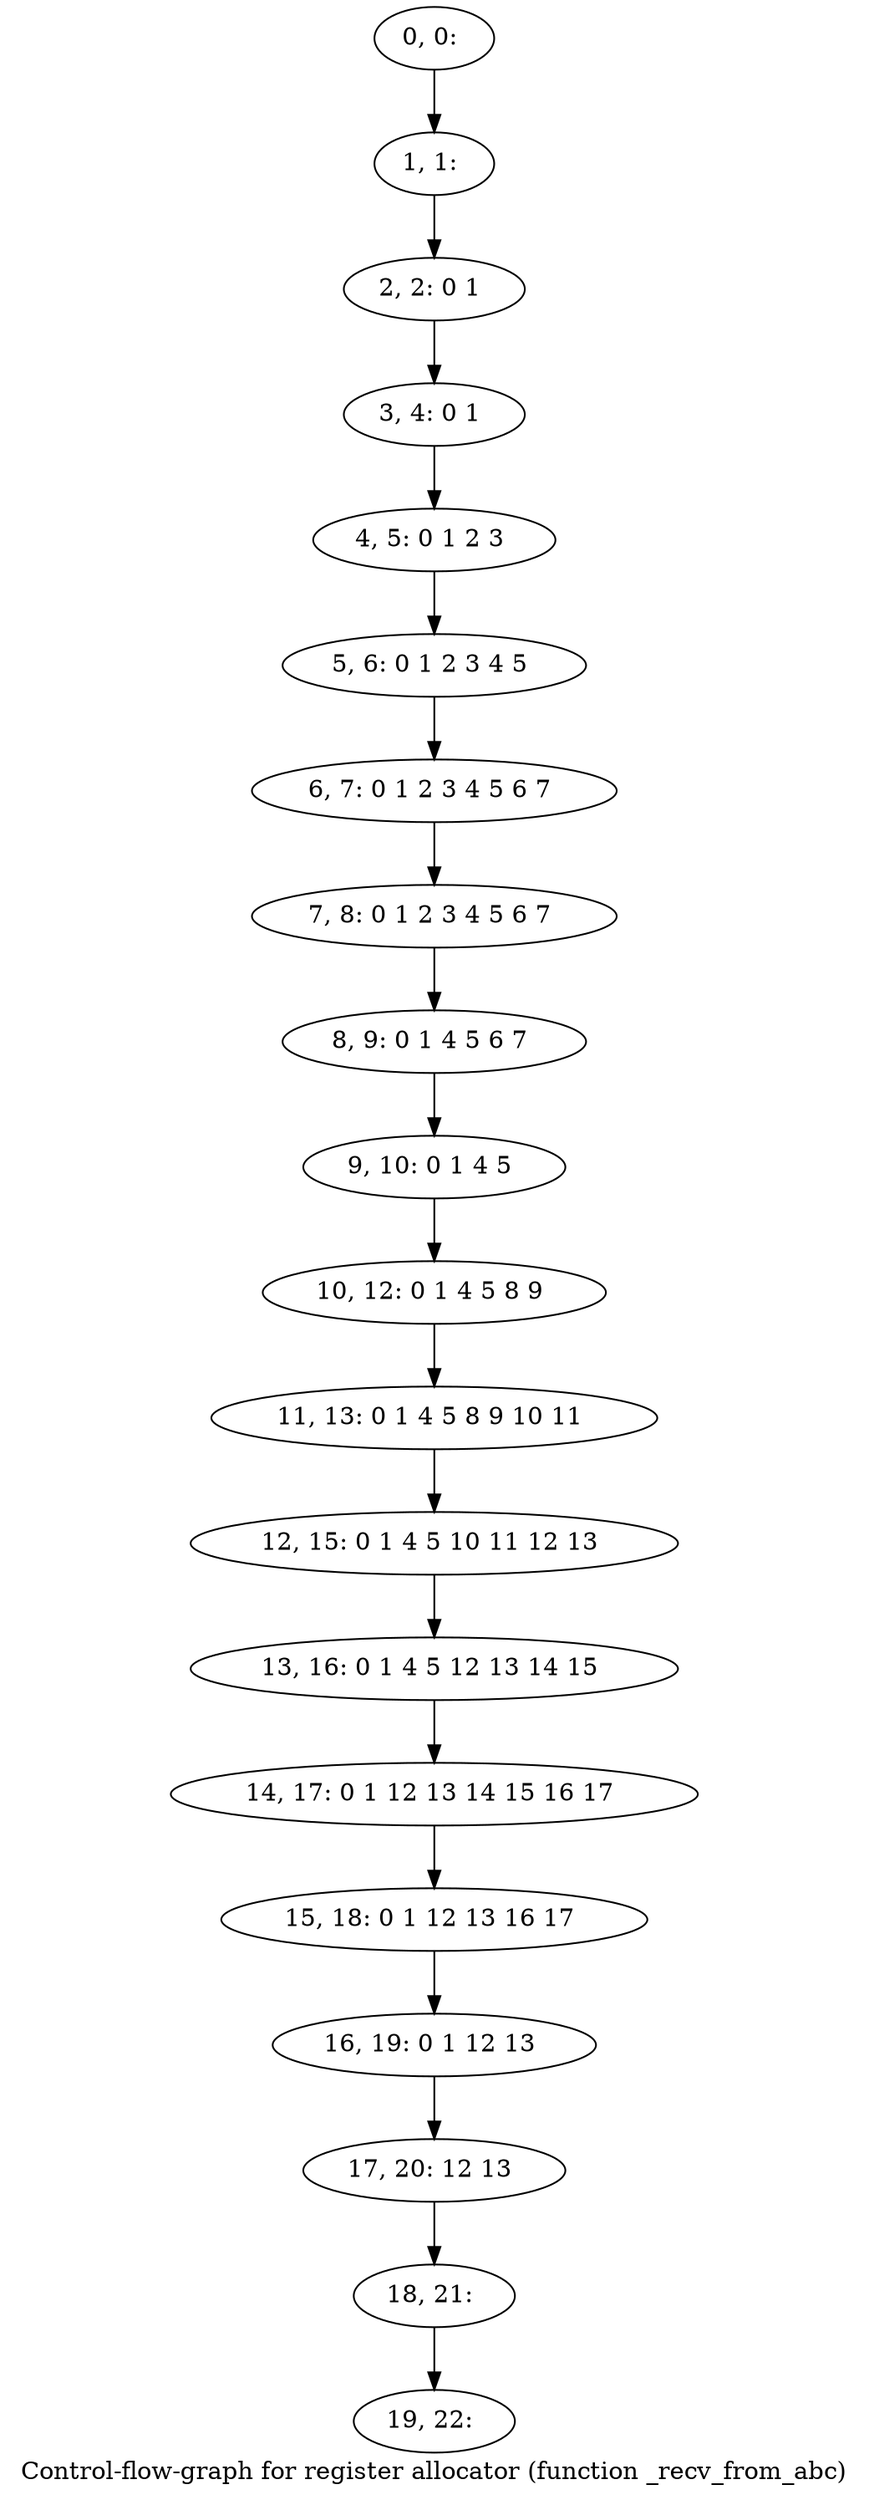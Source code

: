 digraph G {
graph [label="Control-flow-graph for register allocator (function _recv_from_abc)"]
0[label="0, 0: "];
1[label="1, 1: "];
2[label="2, 2: 0 1 "];
3[label="3, 4: 0 1 "];
4[label="4, 5: 0 1 2 3 "];
5[label="5, 6: 0 1 2 3 4 5 "];
6[label="6, 7: 0 1 2 3 4 5 6 7 "];
7[label="7, 8: 0 1 2 3 4 5 6 7 "];
8[label="8, 9: 0 1 4 5 6 7 "];
9[label="9, 10: 0 1 4 5 "];
10[label="10, 12: 0 1 4 5 8 9 "];
11[label="11, 13: 0 1 4 5 8 9 10 11 "];
12[label="12, 15: 0 1 4 5 10 11 12 13 "];
13[label="13, 16: 0 1 4 5 12 13 14 15 "];
14[label="14, 17: 0 1 12 13 14 15 16 17 "];
15[label="15, 18: 0 1 12 13 16 17 "];
16[label="16, 19: 0 1 12 13 "];
17[label="17, 20: 12 13 "];
18[label="18, 21: "];
19[label="19, 22: "];
0->1 ;
1->2 ;
2->3 ;
3->4 ;
4->5 ;
5->6 ;
6->7 ;
7->8 ;
8->9 ;
9->10 ;
10->11 ;
11->12 ;
12->13 ;
13->14 ;
14->15 ;
15->16 ;
16->17 ;
17->18 ;
18->19 ;
}
